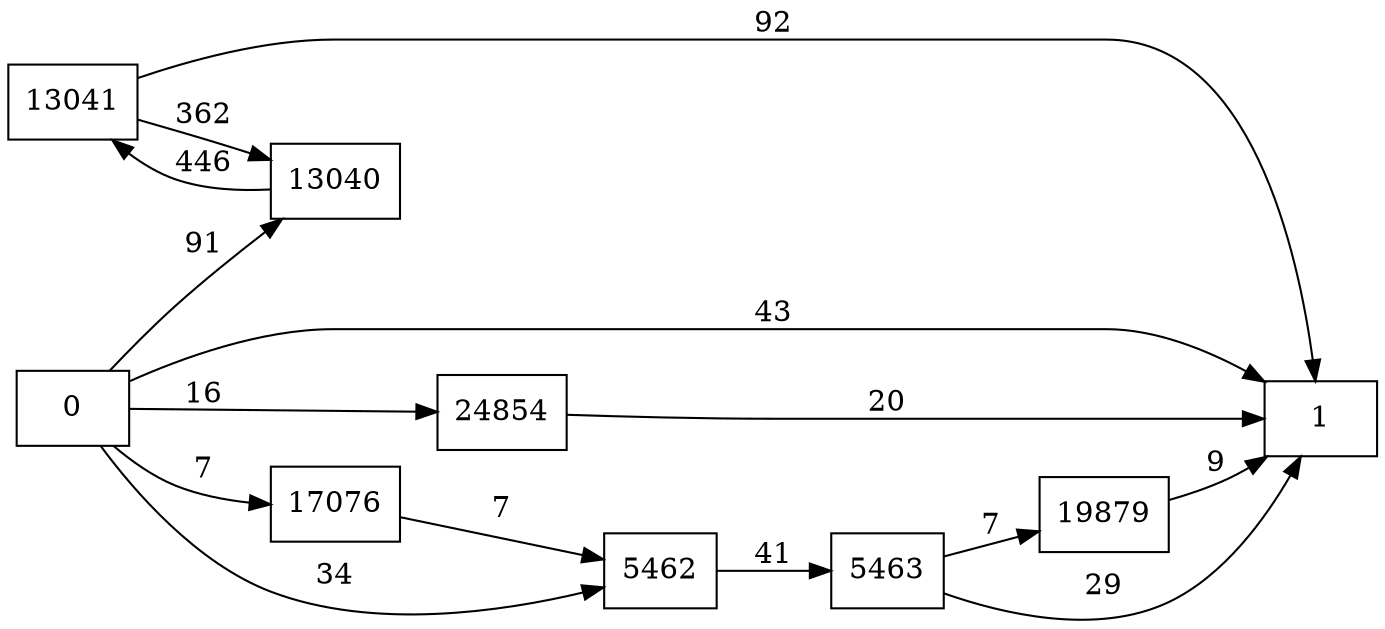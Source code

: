 digraph {
	graph [rankdir=LR]
	node [shape=rectangle]
	5462 -> 5463 [label=41]
	5463 -> 1 [label=29]
	5463 -> 19879 [label=7]
	13040 -> 13041 [label=446]
	13041 -> 13040 [label=362]
	13041 -> 1 [label=92]
	17076 -> 5462 [label=7]
	19879 -> 1 [label=9]
	24854 -> 1 [label=20]
	0 -> 1 [label=43]
	0 -> 5462 [label=34]
	0 -> 13040 [label=91]
	0 -> 17076 [label=7]
	0 -> 24854 [label=16]
}
